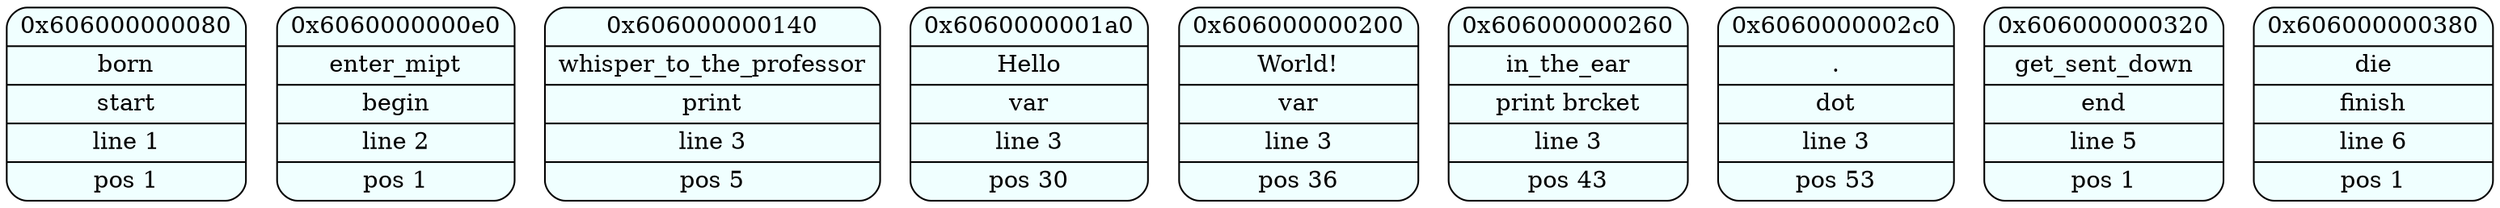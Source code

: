 digraph
{
    node_0x606000000080[shape = Mrecord, label = "{{0x606000000080} | {born} | {start} | {line 1} | {pos 1}}", style = "filled", fillcolor = "#F0FFFF    "];
    node_0x6060000000e0[shape = Mrecord, label = "{{0x6060000000e0} | {enter_mipt} | {begin} | {line 2} | {pos 1}}", style = "filled", fillcolor = "#F0FFFF    "];
    node_0x606000000140[shape = Mrecord, label = "{{0x606000000140} | {whisper_to_the_professor} | {print} | {line 3} | {pos 5}}", style = "filled", fillcolor = "#F0FFFF    "];
    node_0x6060000001a0[shape = Mrecord, label = "{{0x6060000001a0} | {Hello} | {var} | {line 3} | {pos 30}}", style = "filled", fillcolor = "#F0FFFF    "];
    node_0x606000000200[shape = Mrecord, label = "{{0x606000000200} | {World!} | {var} | {line 3} | {pos 36}}", style = "filled", fillcolor = "#F0FFFF    "];
    node_0x606000000260[shape = Mrecord, label = "{{0x606000000260} | {in_the_ear} | {print brcket} | {line 3} | {pos 43}}", style = "filled", fillcolor = "#F0FFFF    "];
    node_0x6060000002c0[shape = Mrecord, label = "{{0x6060000002c0} | {.} | {dot} | {line 3} | {pos 53}}", style = "filled", fillcolor = "#F0FFFF    "];
    node_0x606000000320[shape = Mrecord, label = "{{0x606000000320} | {get_sent_down} | {end} | {line 5} | {pos 1}}", style = "filled", fillcolor = "#F0FFFF    "];
    node_0x606000000380[shape = Mrecord, label = "{{0x606000000380} | {die} | {finish} | {line 6} | {pos 1}}", style = "filled", fillcolor = "#F0FFFF    "];
}